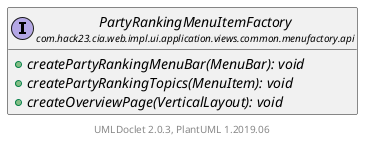 @startuml
    set namespaceSeparator none
    hide empty fields
    hide empty methods

    interface "<size:14>PartyRankingMenuItemFactory\n<size:10>com.hack23.cia.web.impl.ui.application.views.common.menufactory.api" as com.hack23.cia.web.impl.ui.application.views.common.menufactory.api.PartyRankingMenuItemFactory [[PartyRankingMenuItemFactory.html]] {
        {abstract} +createPartyRankingMenuBar(MenuBar): void
        {abstract} +createPartyRankingTopics(MenuItem): void
        {abstract} +createOverviewPage(VerticalLayout): void
    }

    center footer UMLDoclet 2.0.3, PlantUML 1.2019.06
@enduml
